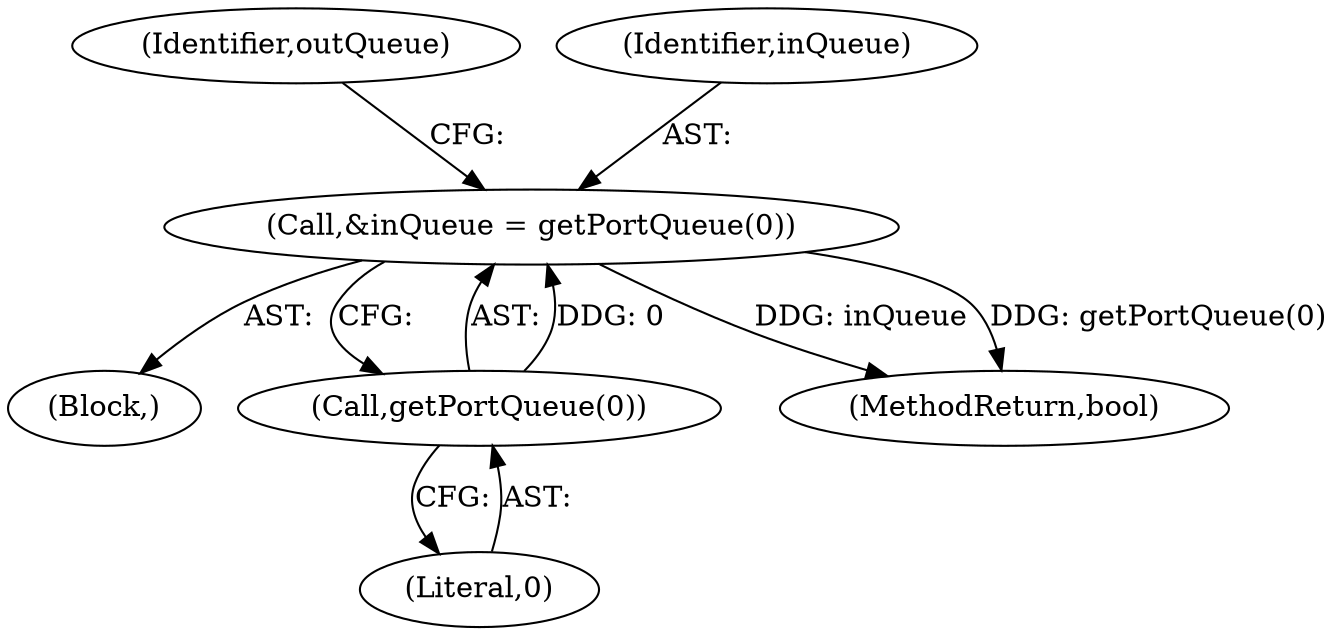 digraph "0_Android_f9ed2fe6d61259e779a37d4c2d7edb33a1c1f8ba@pointer" {
"1000107" [label="(Call,&inQueue = getPortQueue(0))"];
"1000109" [label="(Call,getPortQueue(0))"];
"1000113" [label="(Identifier,outQueue)"];
"1000109" [label="(Call,getPortQueue(0))"];
"1000107" [label="(Call,&inQueue = getPortQueue(0))"];
"1000105" [label="(Block,)"];
"1000110" [label="(Literal,0)"];
"1000395" [label="(MethodReturn,bool)"];
"1000108" [label="(Identifier,inQueue)"];
"1000107" -> "1000105"  [label="AST: "];
"1000107" -> "1000109"  [label="CFG: "];
"1000108" -> "1000107"  [label="AST: "];
"1000109" -> "1000107"  [label="AST: "];
"1000113" -> "1000107"  [label="CFG: "];
"1000107" -> "1000395"  [label="DDG: inQueue"];
"1000107" -> "1000395"  [label="DDG: getPortQueue(0)"];
"1000109" -> "1000107"  [label="DDG: 0"];
"1000109" -> "1000110"  [label="CFG: "];
"1000110" -> "1000109"  [label="AST: "];
}
